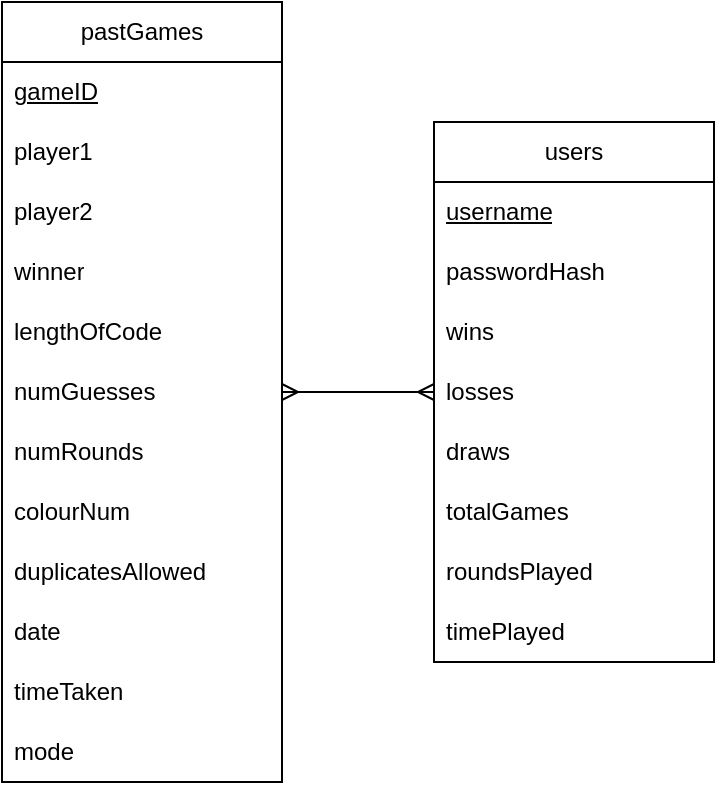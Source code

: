 <mxfile version="20.8.10" type="github"><diagram id="RlNPoEIGCsXDse5PCuKM" name="Page-1"><mxGraphModel dx="1050" dy="587" grid="1" gridSize="10" guides="1" tooltips="1" connect="1" arrows="1" fold="1" page="1" pageScale="1" pageWidth="827" pageHeight="1169" math="0" shadow="0"><root><mxCell id="0"/><mxCell id="1" parent="0"/><mxCell id="IUY4Pe3ZOFzcuEU9T12a-1" value="pastGames" style="swimlane;fontStyle=0;childLayout=stackLayout;horizontal=1;startSize=30;horizontalStack=0;resizeParent=1;resizeParentMax=0;resizeLast=0;collapsible=1;marginBottom=0;whiteSpace=wrap;html=1;" parent="1" vertex="1"><mxGeometry x="344" y="150" width="140" height="390" as="geometry"/></mxCell><mxCell id="IUY4Pe3ZOFzcuEU9T12a-2" value="&lt;u&gt;gameID&lt;/u&gt;" style="text;strokeColor=none;fillColor=none;align=left;verticalAlign=middle;spacingLeft=4;spacingRight=4;overflow=hidden;points=[[0,0.5],[1,0.5]];portConstraint=eastwest;rotatable=0;whiteSpace=wrap;html=1;" parent="IUY4Pe3ZOFzcuEU9T12a-1" vertex="1"><mxGeometry y="30" width="140" height="30" as="geometry"/></mxCell><mxCell id="IUY4Pe3ZOFzcuEU9T12a-3" value="player1" style="text;strokeColor=none;fillColor=none;align=left;verticalAlign=middle;spacingLeft=4;spacingRight=4;overflow=hidden;points=[[0,0.5],[1,0.5]];portConstraint=eastwest;rotatable=0;whiteSpace=wrap;html=1;" parent="IUY4Pe3ZOFzcuEU9T12a-1" vertex="1"><mxGeometry y="60" width="140" height="30" as="geometry"/></mxCell><mxCell id="IUY4Pe3ZOFzcuEU9T12a-4" value="player2" style="text;strokeColor=none;fillColor=none;align=left;verticalAlign=middle;spacingLeft=4;spacingRight=4;overflow=hidden;points=[[0,0.5],[1,0.5]];portConstraint=eastwest;rotatable=0;whiteSpace=wrap;html=1;" parent="IUY4Pe3ZOFzcuEU9T12a-1" vertex="1"><mxGeometry y="90" width="140" height="30" as="geometry"/></mxCell><mxCell id="NjIvKm2Xv9-wfwsQ-pwj-6" value="winner" style="text;strokeColor=none;fillColor=none;align=left;verticalAlign=middle;spacingLeft=4;spacingRight=4;overflow=hidden;points=[[0,0.5],[1,0.5]];portConstraint=eastwest;rotatable=0;whiteSpace=wrap;html=1;" parent="IUY4Pe3ZOFzcuEU9T12a-1" vertex="1"><mxGeometry y="120" width="140" height="30" as="geometry"/></mxCell><mxCell id="NjIvKm2Xv9-wfwsQ-pwj-7" value="lengthOfCode" style="text;strokeColor=none;fillColor=none;align=left;verticalAlign=middle;spacingLeft=4;spacingRight=4;overflow=hidden;points=[[0,0.5],[1,0.5]];portConstraint=eastwest;rotatable=0;whiteSpace=wrap;html=1;" parent="IUY4Pe3ZOFzcuEU9T12a-1" vertex="1"><mxGeometry y="150" width="140" height="30" as="geometry"/></mxCell><mxCell id="NjIvKm2Xv9-wfwsQ-pwj-8" value="numGuesses" style="text;strokeColor=none;fillColor=none;align=left;verticalAlign=middle;spacingLeft=4;spacingRight=4;overflow=hidden;points=[[0,0.5],[1,0.5]];portConstraint=eastwest;rotatable=0;whiteSpace=wrap;html=1;" parent="IUY4Pe3ZOFzcuEU9T12a-1" vertex="1"><mxGeometry y="180" width="140" height="30" as="geometry"/></mxCell><mxCell id="NjIvKm2Xv9-wfwsQ-pwj-9" value="numRounds" style="text;strokeColor=none;fillColor=none;align=left;verticalAlign=middle;spacingLeft=4;spacingRight=4;overflow=hidden;points=[[0,0.5],[1,0.5]];portConstraint=eastwest;rotatable=0;whiteSpace=wrap;html=1;" parent="IUY4Pe3ZOFzcuEU9T12a-1" vertex="1"><mxGeometry y="210" width="140" height="30" as="geometry"/></mxCell><mxCell id="NjIvKm2Xv9-wfwsQ-pwj-10" value="colourNum" style="text;strokeColor=none;fillColor=none;align=left;verticalAlign=middle;spacingLeft=4;spacingRight=4;overflow=hidden;points=[[0,0.5],[1,0.5]];portConstraint=eastwest;rotatable=0;whiteSpace=wrap;html=1;" parent="IUY4Pe3ZOFzcuEU9T12a-1" vertex="1"><mxGeometry y="240" width="140" height="30" as="geometry"/></mxCell><mxCell id="NjIvKm2Xv9-wfwsQ-pwj-11" value="duplicatesAllowed" style="text;strokeColor=none;fillColor=none;align=left;verticalAlign=middle;spacingLeft=4;spacingRight=4;overflow=hidden;points=[[0,0.5],[1,0.5]];portConstraint=eastwest;rotatable=0;whiteSpace=wrap;html=1;" parent="IUY4Pe3ZOFzcuEU9T12a-1" vertex="1"><mxGeometry y="270" width="140" height="30" as="geometry"/></mxCell><mxCell id="NjIvKm2Xv9-wfwsQ-pwj-12" value="date" style="text;strokeColor=none;fillColor=none;align=left;verticalAlign=middle;spacingLeft=4;spacingRight=4;overflow=hidden;points=[[0,0.5],[1,0.5]];portConstraint=eastwest;rotatable=0;whiteSpace=wrap;html=1;" parent="IUY4Pe3ZOFzcuEU9T12a-1" vertex="1"><mxGeometry y="300" width="140" height="30" as="geometry"/></mxCell><mxCell id="NjIvKm2Xv9-wfwsQ-pwj-13" value="timeTaken" style="text;strokeColor=none;fillColor=none;align=left;verticalAlign=middle;spacingLeft=4;spacingRight=4;overflow=hidden;points=[[0,0.5],[1,0.5]];portConstraint=eastwest;rotatable=0;whiteSpace=wrap;html=1;" parent="IUY4Pe3ZOFzcuEU9T12a-1" vertex="1"><mxGeometry y="330" width="140" height="30" as="geometry"/></mxCell><mxCell id="NjIvKm2Xv9-wfwsQ-pwj-14" value="mode" style="text;strokeColor=none;fillColor=none;align=left;verticalAlign=middle;spacingLeft=4;spacingRight=4;overflow=hidden;points=[[0,0.5],[1,0.5]];portConstraint=eastwest;rotatable=0;whiteSpace=wrap;html=1;" parent="IUY4Pe3ZOFzcuEU9T12a-1" vertex="1"><mxGeometry y="360" width="140" height="30" as="geometry"/></mxCell><mxCell id="IUY4Pe3ZOFzcuEU9T12a-5" value="users" style="swimlane;fontStyle=0;childLayout=stackLayout;horizontal=1;startSize=30;horizontalStack=0;resizeParent=1;resizeParentMax=0;resizeLast=0;collapsible=1;marginBottom=0;whiteSpace=wrap;html=1;" parent="1" vertex="1"><mxGeometry x="560" y="210" width="140" height="270" as="geometry"/></mxCell><mxCell id="IUY4Pe3ZOFzcuEU9T12a-6" value="&lt;u&gt;username&lt;/u&gt;" style="text;strokeColor=none;fillColor=none;align=left;verticalAlign=middle;spacingLeft=4;spacingRight=4;overflow=hidden;points=[[0,0.5],[1,0.5]];portConstraint=eastwest;rotatable=0;whiteSpace=wrap;html=1;" parent="IUY4Pe3ZOFzcuEU9T12a-5" vertex="1"><mxGeometry y="30" width="140" height="30" as="geometry"/></mxCell><mxCell id="IUY4Pe3ZOFzcuEU9T12a-7" value="passwordHash" style="text;strokeColor=none;fillColor=none;align=left;verticalAlign=middle;spacingLeft=4;spacingRight=4;overflow=hidden;points=[[0,0.5],[1,0.5]];portConstraint=eastwest;rotatable=0;whiteSpace=wrap;html=1;" parent="IUY4Pe3ZOFzcuEU9T12a-5" vertex="1"><mxGeometry y="60" width="140" height="30" as="geometry"/></mxCell><mxCell id="IUY4Pe3ZOFzcuEU9T12a-8" value="wins" style="text;strokeColor=none;fillColor=none;align=left;verticalAlign=middle;spacingLeft=4;spacingRight=4;overflow=hidden;points=[[0,0.5],[1,0.5]];portConstraint=eastwest;rotatable=0;whiteSpace=wrap;html=1;" parent="IUY4Pe3ZOFzcuEU9T12a-5" vertex="1"><mxGeometry y="90" width="140" height="30" as="geometry"/></mxCell><mxCell id="NjIvKm2Xv9-wfwsQ-pwj-2" value="losses" style="text;strokeColor=none;fillColor=none;align=left;verticalAlign=middle;spacingLeft=4;spacingRight=4;overflow=hidden;points=[[0,0.5],[1,0.5]];portConstraint=eastwest;rotatable=0;whiteSpace=wrap;html=1;" parent="IUY4Pe3ZOFzcuEU9T12a-5" vertex="1"><mxGeometry y="120" width="140" height="30" as="geometry"/></mxCell><mxCell id="NjIvKm2Xv9-wfwsQ-pwj-1" value="draws" style="text;strokeColor=none;fillColor=none;align=left;verticalAlign=middle;spacingLeft=4;spacingRight=4;overflow=hidden;points=[[0,0.5],[1,0.5]];portConstraint=eastwest;rotatable=0;whiteSpace=wrap;html=1;" parent="IUY4Pe3ZOFzcuEU9T12a-5" vertex="1"><mxGeometry y="150" width="140" height="30" as="geometry"/></mxCell><mxCell id="NjIvKm2Xv9-wfwsQ-pwj-3" value="totalGames" style="text;strokeColor=none;fillColor=none;align=left;verticalAlign=middle;spacingLeft=4;spacingRight=4;overflow=hidden;points=[[0,0.5],[1,0.5]];portConstraint=eastwest;rotatable=0;whiteSpace=wrap;html=1;" parent="IUY4Pe3ZOFzcuEU9T12a-5" vertex="1"><mxGeometry y="180" width="140" height="30" as="geometry"/></mxCell><mxCell id="NjIvKm2Xv9-wfwsQ-pwj-4" value="roundsPlayed" style="text;strokeColor=none;fillColor=none;align=left;verticalAlign=middle;spacingLeft=4;spacingRight=4;overflow=hidden;points=[[0,0.5],[1,0.5]];portConstraint=eastwest;rotatable=0;whiteSpace=wrap;html=1;" parent="IUY4Pe3ZOFzcuEU9T12a-5" vertex="1"><mxGeometry y="210" width="140" height="30" as="geometry"/></mxCell><mxCell id="NjIvKm2Xv9-wfwsQ-pwj-5" value="timePlayed" style="text;strokeColor=none;fillColor=none;align=left;verticalAlign=middle;spacingLeft=4;spacingRight=4;overflow=hidden;points=[[0,0.5],[1,0.5]];portConstraint=eastwest;rotatable=0;whiteSpace=wrap;html=1;" parent="IUY4Pe3ZOFzcuEU9T12a-5" vertex="1"><mxGeometry y="240" width="140" height="30" as="geometry"/></mxCell><mxCell id="IUY4Pe3ZOFzcuEU9T12a-9" value="" style="edgeStyle=entityRelationEdgeStyle;fontSize=12;html=1;endArrow=ERmany;startArrow=ERmany;rounded=0;" parent="1" source="IUY4Pe3ZOFzcuEU9T12a-1" target="IUY4Pe3ZOFzcuEU9T12a-5" edge="1"><mxGeometry width="100" height="100" relative="1" as="geometry"><mxPoint x="380" y="360" as="sourcePoint"/><mxPoint x="480" y="260" as="targetPoint"/></mxGeometry></mxCell></root></mxGraphModel></diagram></mxfile>